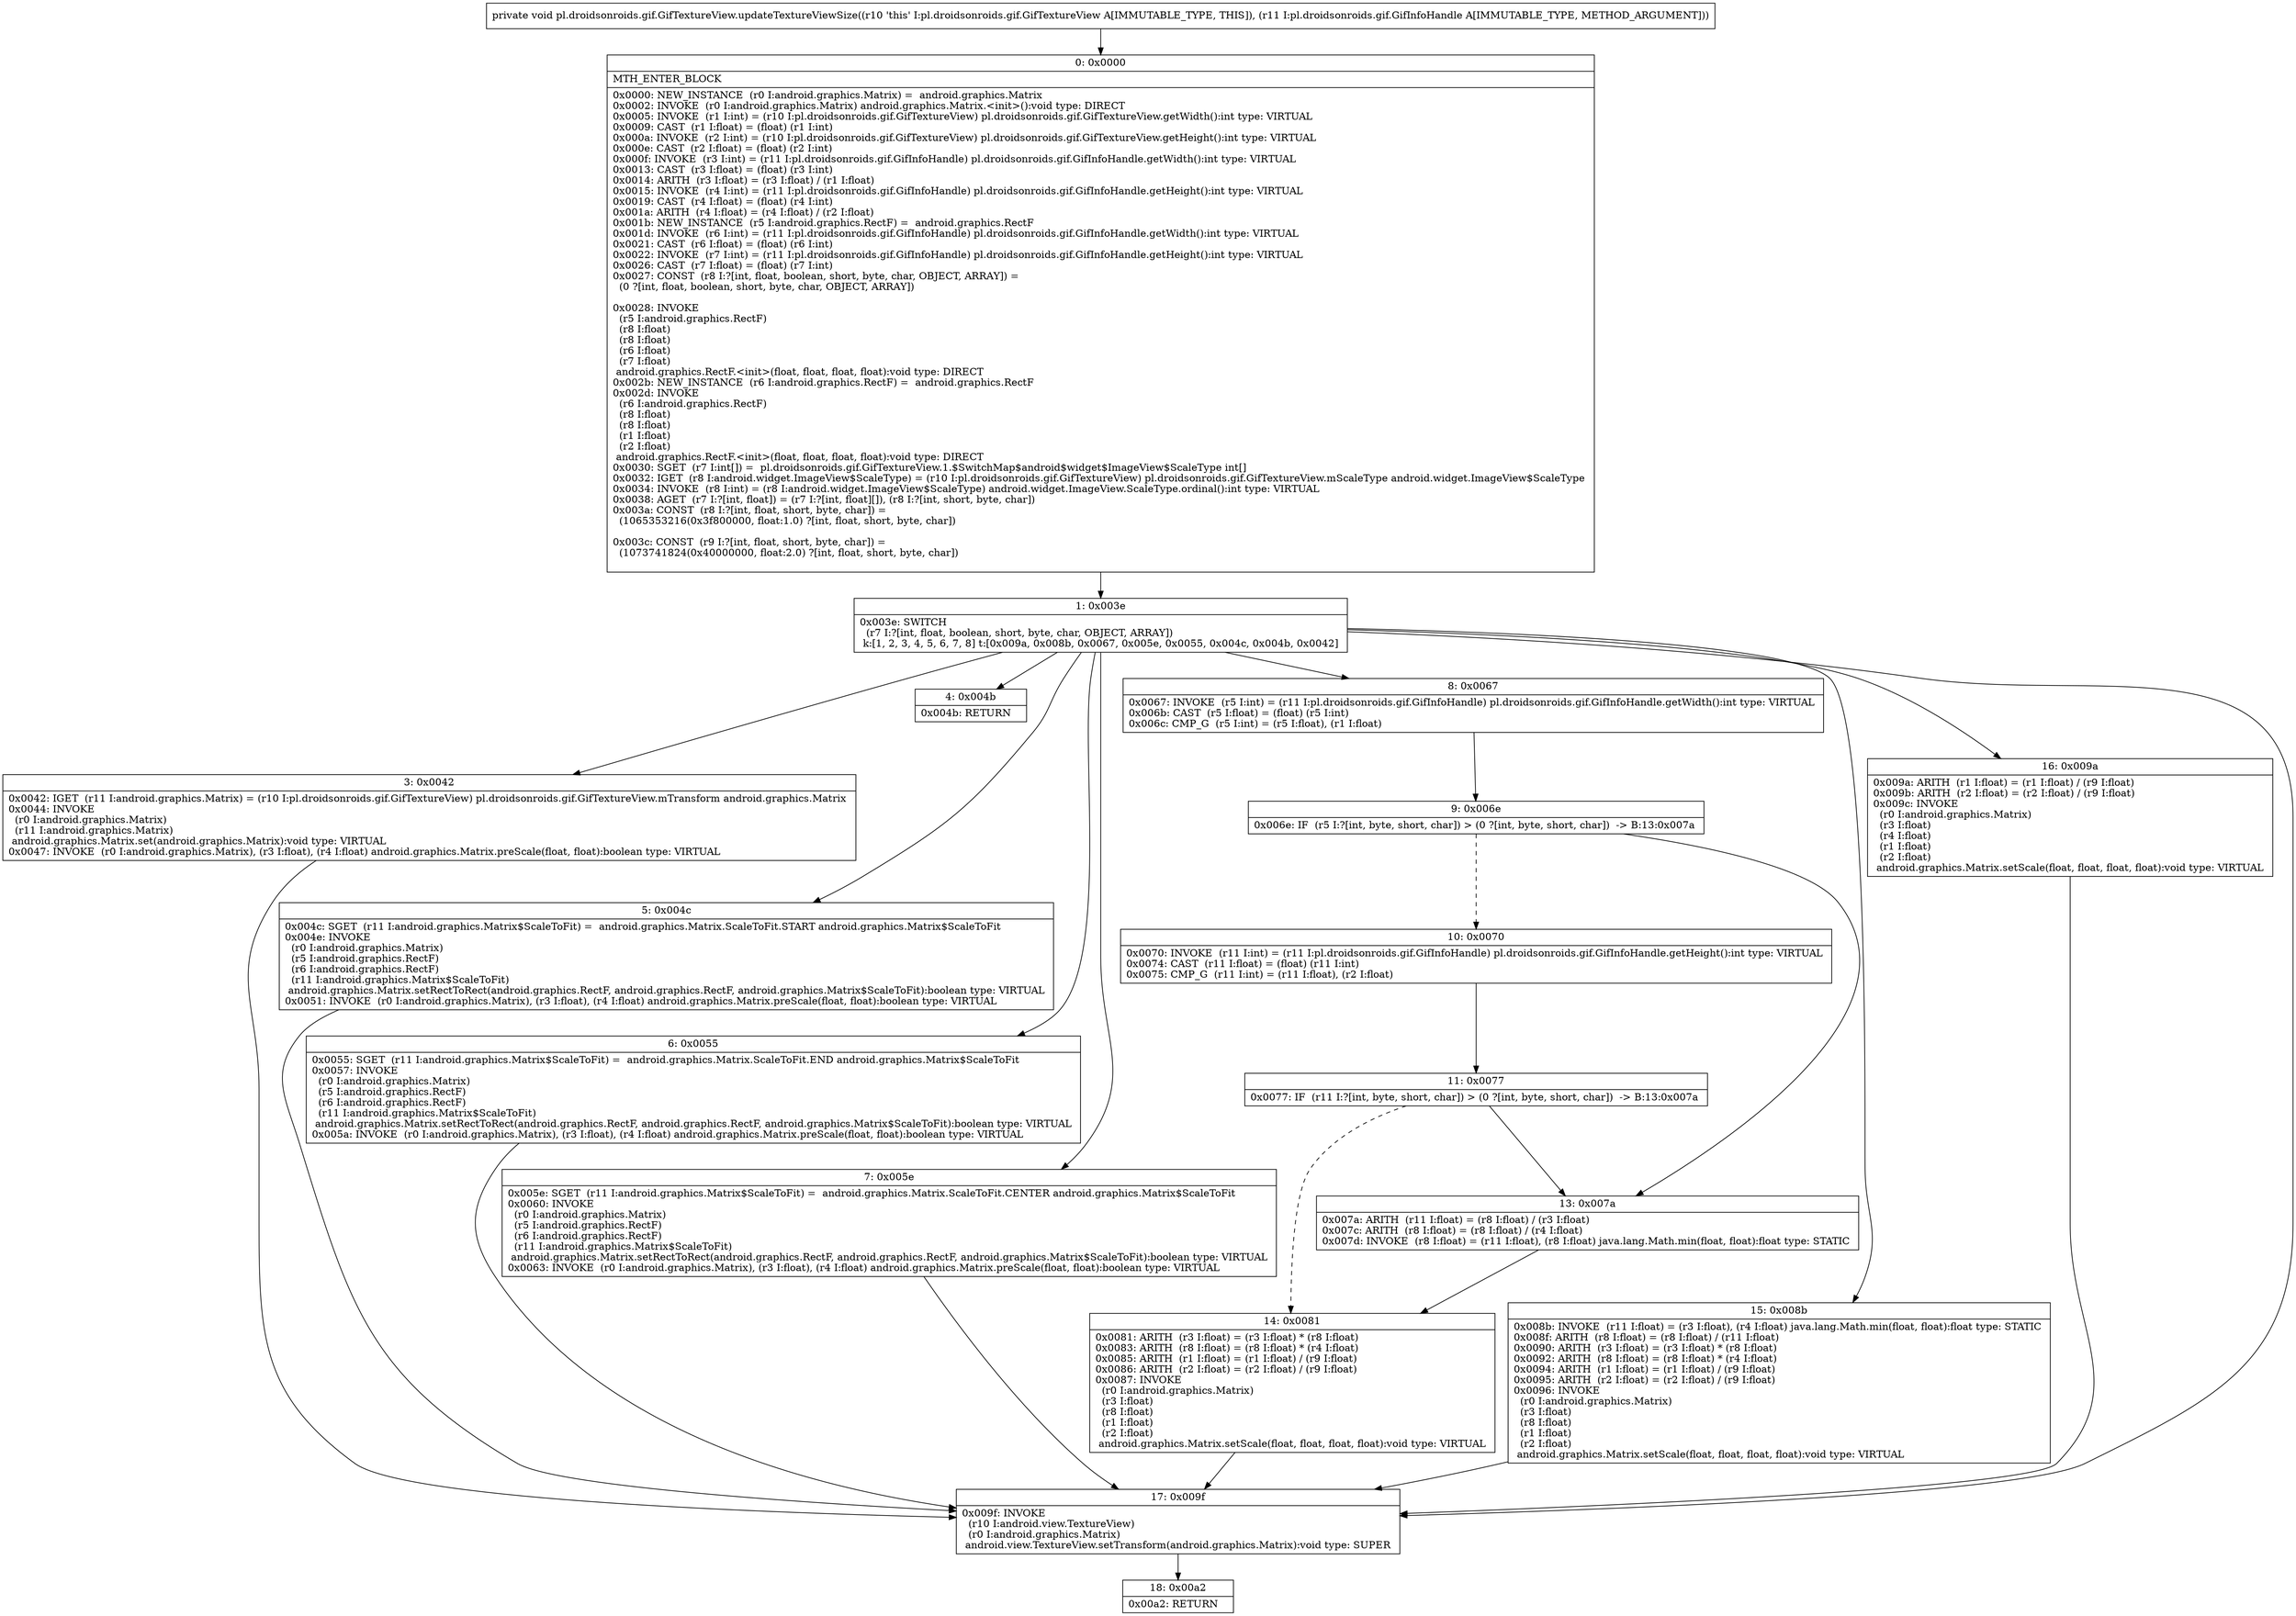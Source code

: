 digraph "CFG forpl.droidsonroids.gif.GifTextureView.updateTextureViewSize(Lpl\/droidsonroids\/gif\/GifInfoHandle;)V" {
Node_0 [shape=record,label="{0\:\ 0x0000|MTH_ENTER_BLOCK\l|0x0000: NEW_INSTANCE  (r0 I:android.graphics.Matrix) =  android.graphics.Matrix \l0x0002: INVOKE  (r0 I:android.graphics.Matrix) android.graphics.Matrix.\<init\>():void type: DIRECT \l0x0005: INVOKE  (r1 I:int) = (r10 I:pl.droidsonroids.gif.GifTextureView) pl.droidsonroids.gif.GifTextureView.getWidth():int type: VIRTUAL \l0x0009: CAST  (r1 I:float) = (float) (r1 I:int) \l0x000a: INVOKE  (r2 I:int) = (r10 I:pl.droidsonroids.gif.GifTextureView) pl.droidsonroids.gif.GifTextureView.getHeight():int type: VIRTUAL \l0x000e: CAST  (r2 I:float) = (float) (r2 I:int) \l0x000f: INVOKE  (r3 I:int) = (r11 I:pl.droidsonroids.gif.GifInfoHandle) pl.droidsonroids.gif.GifInfoHandle.getWidth():int type: VIRTUAL \l0x0013: CAST  (r3 I:float) = (float) (r3 I:int) \l0x0014: ARITH  (r3 I:float) = (r3 I:float) \/ (r1 I:float) \l0x0015: INVOKE  (r4 I:int) = (r11 I:pl.droidsonroids.gif.GifInfoHandle) pl.droidsonroids.gif.GifInfoHandle.getHeight():int type: VIRTUAL \l0x0019: CAST  (r4 I:float) = (float) (r4 I:int) \l0x001a: ARITH  (r4 I:float) = (r4 I:float) \/ (r2 I:float) \l0x001b: NEW_INSTANCE  (r5 I:android.graphics.RectF) =  android.graphics.RectF \l0x001d: INVOKE  (r6 I:int) = (r11 I:pl.droidsonroids.gif.GifInfoHandle) pl.droidsonroids.gif.GifInfoHandle.getWidth():int type: VIRTUAL \l0x0021: CAST  (r6 I:float) = (float) (r6 I:int) \l0x0022: INVOKE  (r7 I:int) = (r11 I:pl.droidsonroids.gif.GifInfoHandle) pl.droidsonroids.gif.GifInfoHandle.getHeight():int type: VIRTUAL \l0x0026: CAST  (r7 I:float) = (float) (r7 I:int) \l0x0027: CONST  (r8 I:?[int, float, boolean, short, byte, char, OBJECT, ARRAY]) = \l  (0 ?[int, float, boolean, short, byte, char, OBJECT, ARRAY])\l \l0x0028: INVOKE  \l  (r5 I:android.graphics.RectF)\l  (r8 I:float)\l  (r8 I:float)\l  (r6 I:float)\l  (r7 I:float)\l android.graphics.RectF.\<init\>(float, float, float, float):void type: DIRECT \l0x002b: NEW_INSTANCE  (r6 I:android.graphics.RectF) =  android.graphics.RectF \l0x002d: INVOKE  \l  (r6 I:android.graphics.RectF)\l  (r8 I:float)\l  (r8 I:float)\l  (r1 I:float)\l  (r2 I:float)\l android.graphics.RectF.\<init\>(float, float, float, float):void type: DIRECT \l0x0030: SGET  (r7 I:int[]) =  pl.droidsonroids.gif.GifTextureView.1.$SwitchMap$android$widget$ImageView$ScaleType int[] \l0x0032: IGET  (r8 I:android.widget.ImageView$ScaleType) = (r10 I:pl.droidsonroids.gif.GifTextureView) pl.droidsonroids.gif.GifTextureView.mScaleType android.widget.ImageView$ScaleType \l0x0034: INVOKE  (r8 I:int) = (r8 I:android.widget.ImageView$ScaleType) android.widget.ImageView.ScaleType.ordinal():int type: VIRTUAL \l0x0038: AGET  (r7 I:?[int, float]) = (r7 I:?[int, float][]), (r8 I:?[int, short, byte, char]) \l0x003a: CONST  (r8 I:?[int, float, short, byte, char]) = \l  (1065353216(0x3f800000, float:1.0) ?[int, float, short, byte, char])\l \l0x003c: CONST  (r9 I:?[int, float, short, byte, char]) = \l  (1073741824(0x40000000, float:2.0) ?[int, float, short, byte, char])\l \l}"];
Node_1 [shape=record,label="{1\:\ 0x003e|0x003e: SWITCH  \l  (r7 I:?[int, float, boolean, short, byte, char, OBJECT, ARRAY])\l k:[1, 2, 3, 4, 5, 6, 7, 8] t:[0x009a, 0x008b, 0x0067, 0x005e, 0x0055, 0x004c, 0x004b, 0x0042] \l}"];
Node_3 [shape=record,label="{3\:\ 0x0042|0x0042: IGET  (r11 I:android.graphics.Matrix) = (r10 I:pl.droidsonroids.gif.GifTextureView) pl.droidsonroids.gif.GifTextureView.mTransform android.graphics.Matrix \l0x0044: INVOKE  \l  (r0 I:android.graphics.Matrix)\l  (r11 I:android.graphics.Matrix)\l android.graphics.Matrix.set(android.graphics.Matrix):void type: VIRTUAL \l0x0047: INVOKE  (r0 I:android.graphics.Matrix), (r3 I:float), (r4 I:float) android.graphics.Matrix.preScale(float, float):boolean type: VIRTUAL \l}"];
Node_4 [shape=record,label="{4\:\ 0x004b|0x004b: RETURN   \l}"];
Node_5 [shape=record,label="{5\:\ 0x004c|0x004c: SGET  (r11 I:android.graphics.Matrix$ScaleToFit) =  android.graphics.Matrix.ScaleToFit.START android.graphics.Matrix$ScaleToFit \l0x004e: INVOKE  \l  (r0 I:android.graphics.Matrix)\l  (r5 I:android.graphics.RectF)\l  (r6 I:android.graphics.RectF)\l  (r11 I:android.graphics.Matrix$ScaleToFit)\l android.graphics.Matrix.setRectToRect(android.graphics.RectF, android.graphics.RectF, android.graphics.Matrix$ScaleToFit):boolean type: VIRTUAL \l0x0051: INVOKE  (r0 I:android.graphics.Matrix), (r3 I:float), (r4 I:float) android.graphics.Matrix.preScale(float, float):boolean type: VIRTUAL \l}"];
Node_6 [shape=record,label="{6\:\ 0x0055|0x0055: SGET  (r11 I:android.graphics.Matrix$ScaleToFit) =  android.graphics.Matrix.ScaleToFit.END android.graphics.Matrix$ScaleToFit \l0x0057: INVOKE  \l  (r0 I:android.graphics.Matrix)\l  (r5 I:android.graphics.RectF)\l  (r6 I:android.graphics.RectF)\l  (r11 I:android.graphics.Matrix$ScaleToFit)\l android.graphics.Matrix.setRectToRect(android.graphics.RectF, android.graphics.RectF, android.graphics.Matrix$ScaleToFit):boolean type: VIRTUAL \l0x005a: INVOKE  (r0 I:android.graphics.Matrix), (r3 I:float), (r4 I:float) android.graphics.Matrix.preScale(float, float):boolean type: VIRTUAL \l}"];
Node_7 [shape=record,label="{7\:\ 0x005e|0x005e: SGET  (r11 I:android.graphics.Matrix$ScaleToFit) =  android.graphics.Matrix.ScaleToFit.CENTER android.graphics.Matrix$ScaleToFit \l0x0060: INVOKE  \l  (r0 I:android.graphics.Matrix)\l  (r5 I:android.graphics.RectF)\l  (r6 I:android.graphics.RectF)\l  (r11 I:android.graphics.Matrix$ScaleToFit)\l android.graphics.Matrix.setRectToRect(android.graphics.RectF, android.graphics.RectF, android.graphics.Matrix$ScaleToFit):boolean type: VIRTUAL \l0x0063: INVOKE  (r0 I:android.graphics.Matrix), (r3 I:float), (r4 I:float) android.graphics.Matrix.preScale(float, float):boolean type: VIRTUAL \l}"];
Node_8 [shape=record,label="{8\:\ 0x0067|0x0067: INVOKE  (r5 I:int) = (r11 I:pl.droidsonroids.gif.GifInfoHandle) pl.droidsonroids.gif.GifInfoHandle.getWidth():int type: VIRTUAL \l0x006b: CAST  (r5 I:float) = (float) (r5 I:int) \l0x006c: CMP_G  (r5 I:int) = (r5 I:float), (r1 I:float) \l}"];
Node_9 [shape=record,label="{9\:\ 0x006e|0x006e: IF  (r5 I:?[int, byte, short, char]) \> (0 ?[int, byte, short, char])  \-\> B:13:0x007a \l}"];
Node_10 [shape=record,label="{10\:\ 0x0070|0x0070: INVOKE  (r11 I:int) = (r11 I:pl.droidsonroids.gif.GifInfoHandle) pl.droidsonroids.gif.GifInfoHandle.getHeight():int type: VIRTUAL \l0x0074: CAST  (r11 I:float) = (float) (r11 I:int) \l0x0075: CMP_G  (r11 I:int) = (r11 I:float), (r2 I:float) \l}"];
Node_11 [shape=record,label="{11\:\ 0x0077|0x0077: IF  (r11 I:?[int, byte, short, char]) \> (0 ?[int, byte, short, char])  \-\> B:13:0x007a \l}"];
Node_13 [shape=record,label="{13\:\ 0x007a|0x007a: ARITH  (r11 I:float) = (r8 I:float) \/ (r3 I:float) \l0x007c: ARITH  (r8 I:float) = (r8 I:float) \/ (r4 I:float) \l0x007d: INVOKE  (r8 I:float) = (r11 I:float), (r8 I:float) java.lang.Math.min(float, float):float type: STATIC \l}"];
Node_14 [shape=record,label="{14\:\ 0x0081|0x0081: ARITH  (r3 I:float) = (r3 I:float) * (r8 I:float) \l0x0083: ARITH  (r8 I:float) = (r8 I:float) * (r4 I:float) \l0x0085: ARITH  (r1 I:float) = (r1 I:float) \/ (r9 I:float) \l0x0086: ARITH  (r2 I:float) = (r2 I:float) \/ (r9 I:float) \l0x0087: INVOKE  \l  (r0 I:android.graphics.Matrix)\l  (r3 I:float)\l  (r8 I:float)\l  (r1 I:float)\l  (r2 I:float)\l android.graphics.Matrix.setScale(float, float, float, float):void type: VIRTUAL \l}"];
Node_15 [shape=record,label="{15\:\ 0x008b|0x008b: INVOKE  (r11 I:float) = (r3 I:float), (r4 I:float) java.lang.Math.min(float, float):float type: STATIC \l0x008f: ARITH  (r8 I:float) = (r8 I:float) \/ (r11 I:float) \l0x0090: ARITH  (r3 I:float) = (r3 I:float) * (r8 I:float) \l0x0092: ARITH  (r8 I:float) = (r8 I:float) * (r4 I:float) \l0x0094: ARITH  (r1 I:float) = (r1 I:float) \/ (r9 I:float) \l0x0095: ARITH  (r2 I:float) = (r2 I:float) \/ (r9 I:float) \l0x0096: INVOKE  \l  (r0 I:android.graphics.Matrix)\l  (r3 I:float)\l  (r8 I:float)\l  (r1 I:float)\l  (r2 I:float)\l android.graphics.Matrix.setScale(float, float, float, float):void type: VIRTUAL \l}"];
Node_16 [shape=record,label="{16\:\ 0x009a|0x009a: ARITH  (r1 I:float) = (r1 I:float) \/ (r9 I:float) \l0x009b: ARITH  (r2 I:float) = (r2 I:float) \/ (r9 I:float) \l0x009c: INVOKE  \l  (r0 I:android.graphics.Matrix)\l  (r3 I:float)\l  (r4 I:float)\l  (r1 I:float)\l  (r2 I:float)\l android.graphics.Matrix.setScale(float, float, float, float):void type: VIRTUAL \l}"];
Node_17 [shape=record,label="{17\:\ 0x009f|0x009f: INVOKE  \l  (r10 I:android.view.TextureView)\l  (r0 I:android.graphics.Matrix)\l android.view.TextureView.setTransform(android.graphics.Matrix):void type: SUPER \l}"];
Node_18 [shape=record,label="{18\:\ 0x00a2|0x00a2: RETURN   \l}"];
MethodNode[shape=record,label="{private void pl.droidsonroids.gif.GifTextureView.updateTextureViewSize((r10 'this' I:pl.droidsonroids.gif.GifTextureView A[IMMUTABLE_TYPE, THIS]), (r11 I:pl.droidsonroids.gif.GifInfoHandle A[IMMUTABLE_TYPE, METHOD_ARGUMENT])) }"];
MethodNode -> Node_0;
Node_0 -> Node_1;
Node_1 -> Node_3;
Node_1 -> Node_4;
Node_1 -> Node_5;
Node_1 -> Node_6;
Node_1 -> Node_7;
Node_1 -> Node_8;
Node_1 -> Node_15;
Node_1 -> Node_16;
Node_1 -> Node_17;
Node_3 -> Node_17;
Node_5 -> Node_17;
Node_6 -> Node_17;
Node_7 -> Node_17;
Node_8 -> Node_9;
Node_9 -> Node_10[style=dashed];
Node_9 -> Node_13;
Node_10 -> Node_11;
Node_11 -> Node_13;
Node_11 -> Node_14[style=dashed];
Node_13 -> Node_14;
Node_14 -> Node_17;
Node_15 -> Node_17;
Node_16 -> Node_17;
Node_17 -> Node_18;
}

